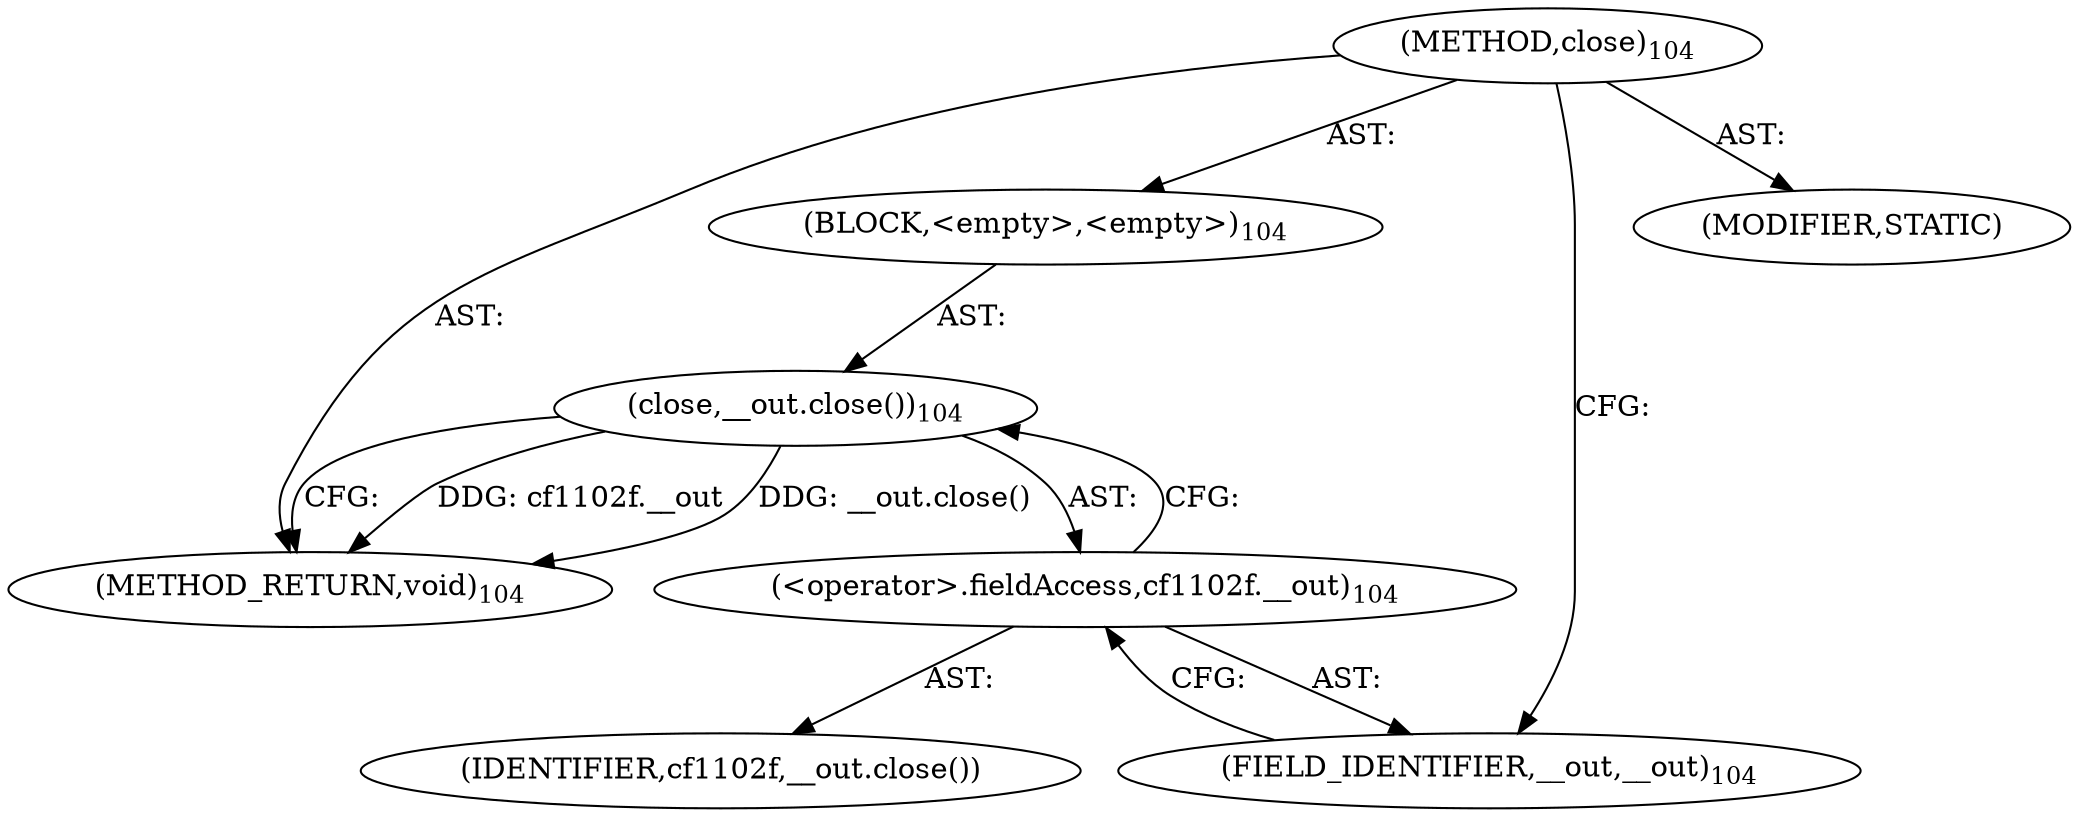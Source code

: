 digraph "close" {  
"641" [label = <(METHOD,close)<SUB>104</SUB>> ]
"642" [label = <(BLOCK,&lt;empty&gt;,&lt;empty&gt;)<SUB>104</SUB>> ]
"643" [label = <(close,__out.close())<SUB>104</SUB>> ]
"644" [label = <(&lt;operator&gt;.fieldAccess,cf1102f.__out)<SUB>104</SUB>> ]
"645" [label = <(IDENTIFIER,cf1102f,__out.close())> ]
"646" [label = <(FIELD_IDENTIFIER,__out,__out)<SUB>104</SUB>> ]
"647" [label = <(MODIFIER,STATIC)> ]
"648" [label = <(METHOD_RETURN,void)<SUB>104</SUB>> ]
  "641" -> "642"  [ label = "AST: "] 
  "641" -> "647"  [ label = "AST: "] 
  "641" -> "648"  [ label = "AST: "] 
  "642" -> "643"  [ label = "AST: "] 
  "643" -> "644"  [ label = "AST: "] 
  "644" -> "645"  [ label = "AST: "] 
  "644" -> "646"  [ label = "AST: "] 
  "643" -> "648"  [ label = "CFG: "] 
  "644" -> "643"  [ label = "CFG: "] 
  "646" -> "644"  [ label = "CFG: "] 
  "641" -> "646"  [ label = "CFG: "] 
  "643" -> "648"  [ label = "DDG: cf1102f.__out"] 
  "643" -> "648"  [ label = "DDG: __out.close()"] 
}
